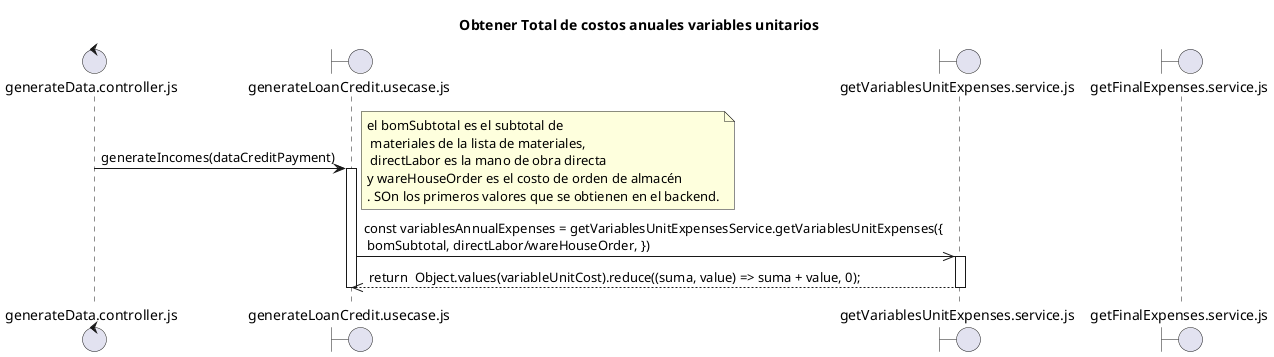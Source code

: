 @startuml ObtenerCostosAnualesUnitarios.plantuml
title "Obtener Total de costos anuales variables unitarios"

control "generateData.controller.js" as C
boundary "generateLoanCredit.usecase.js" as UC
boundary "getVariablesUnitExpenses.service.js" as SME
boundary "getFinalExpenses.service.js" as SCP

C -> UC: generateIncomes(dataCreditPayment)
activate UC
note right: el bomSubtotal es el subtotal de\n materiales de la lista de materiales,\n directLabor es la mano de obra directa\ny wareHouseOrder es el costo de orden de almacén \n. SOn los primeros valores que se obtienen en el backend.
    UC ->> SME: const variablesAnnualExpenses = getVariablesUnitExpensesService.getVariablesUnitExpenses({\n bomSubtotal, directLabor/wareHouseOrder, })
    activate SME
    SME -->> UC: return  Object.values(variableUnitCost).reduce((suma, value) => suma + value, 0);
    deactivate SME
deactivate UC


@enduml